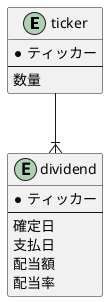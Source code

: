@startuml
entity ticker {
  * ティッカー
  --
  数量
} 
entity dividend {
  * ティッカー
  --
  確定日
  支払日
  配当額
  配当率
} 
ticker --|{ dividend

'コメント
'ユースケース図
'アクティビティ図
'シーケンス図 or コミュニケーション図
@enduml